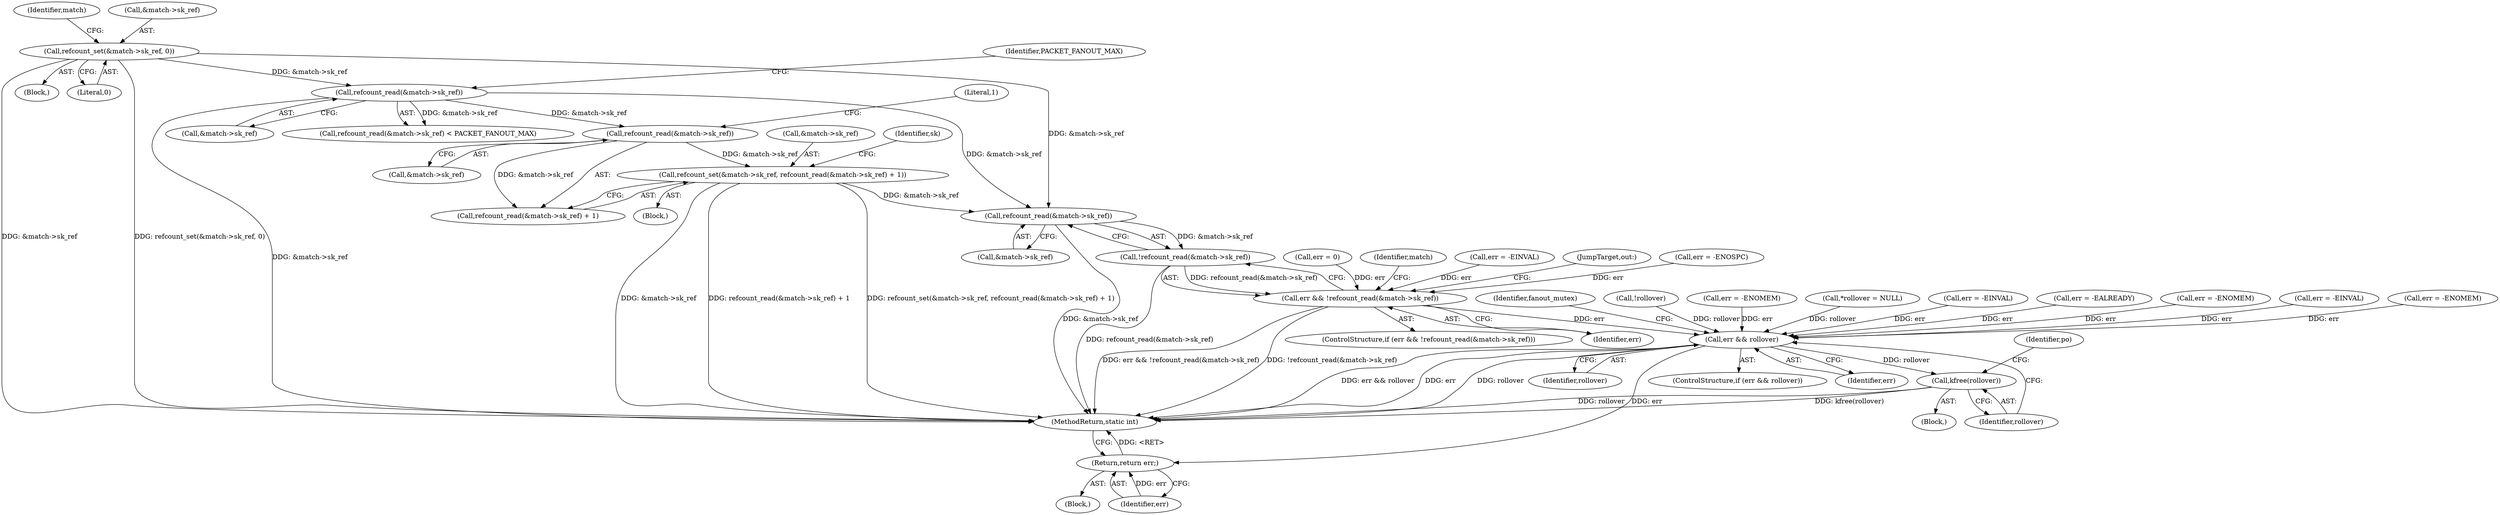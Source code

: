 digraph "0_linux_008ba2a13f2d04c947adc536d19debb8fe66f110@API" {
"1000485" [label="(Call,refcount_read(&match->sk_ref))"];
"1000458" [label="(Call,refcount_set(&match->sk_ref, refcount_read(&match->sk_ref) + 1))"];
"1000464" [label="(Call,refcount_read(&match->sk_ref))"];
"1000441" [label="(Call,refcount_read(&match->sk_ref))"];
"1000333" [label="(Call,refcount_set(&match->sk_ref, 0))"];
"1000484" [label="(Call,!refcount_read(&match->sk_ref))"];
"1000482" [label="(Call,err && !refcount_read(&match->sk_ref))"];
"1000500" [label="(Call,err && rollover)"];
"1000504" [label="(Call,kfree(rollover))"];
"1000514" [label="(Return,return err;)"];
"1000442" [label="(Call,&match->sk_ref)"];
"1000391" [label="(Call,err = -EINVAL)"];
"1000269" [label="(Call,err = -EINVAL)"];
"1000285" [label="(Block,)"];
"1000440" [label="(Call,refcount_read(&match->sk_ref) < PACKET_FANOUT_MAX)"];
"1000482" [label="(Call,err && !refcount_read(&match->sk_ref))"];
"1000502" [label="(Identifier,rollover)"];
"1000505" [label="(Identifier,rollover)"];
"1000485" [label="(Call,refcount_read(&match->sk_ref))"];
"1000514" [label="(Return,return err;)"];
"1000156" [label="(Call,err = -EALREADY)"];
"1000174" [label="(Call,err = -ENOMEM)"];
"1000340" [label="(Identifier,match)"];
"1000464" [label="(Call,refcount_read(&match->sk_ref))"];
"1000463" [label="(Call,refcount_read(&match->sk_ref) + 1)"];
"1000504" [label="(Call,kfree(rollover))"];
"1000447" [label="(Block,)"];
"1000333" [label="(Call,refcount_set(&match->sk_ref, 0))"];
"1000484" [label="(Call,!refcount_read(&match->sk_ref))"];
"1000446" [label="(Identifier,PACKET_FANOUT_MAX)"];
"1000222" [label="(Call,err = -EINVAL)"];
"1000465" [label="(Call,&match->sk_ref)"];
"1000481" [label="(ControlStructure,if (err && !refcount_read(&match->sk_ref)))"];
"1000498" [label="(JumpTarget,out:)"];
"1000234" [label="(Call,err = -ENOMEM)"];
"1000105" [label="(Block,)"];
"1000508" [label="(Identifier,po)"];
"1000500" [label="(Call,err && rollover)"];
"1000483" [label="(Identifier,err)"];
"1000513" [label="(Identifier,fanout_mutex)"];
"1000435" [label="(Call,err = -ENOSPC)"];
"1000473" [label="(Call,err = 0)"];
"1000334" [label="(Call,&match->sk_ref)"];
"1000516" [label="(MethodReturn,static int)"];
"1000459" [label="(Call,&match->sk_ref)"];
"1000338" [label="(Literal,0)"];
"1000186" [label="(Call,!rollover)"];
"1000503" [label="(Block,)"];
"1000499" [label="(ControlStructure,if (err && rollover))"];
"1000471" [label="(Identifier,sk)"];
"1000286" [label="(Call,err = -ENOMEM)"];
"1000515" [label="(Identifier,err)"];
"1000486" [label="(Call,&match->sk_ref)"];
"1000469" [label="(Literal,1)"];
"1000458" [label="(Call,refcount_set(&match->sk_ref, refcount_read(&match->sk_ref) + 1))"];
"1000107" [label="(Call,*rollover = NULL)"];
"1000501" [label="(Identifier,err)"];
"1000441" [label="(Call,refcount_read(&match->sk_ref))"];
"1000494" [label="(Identifier,match)"];
"1000485" -> "1000484"  [label="AST: "];
"1000485" -> "1000486"  [label="CFG: "];
"1000486" -> "1000485"  [label="AST: "];
"1000484" -> "1000485"  [label="CFG: "];
"1000485" -> "1000516"  [label="DDG: &match->sk_ref"];
"1000485" -> "1000484"  [label="DDG: &match->sk_ref"];
"1000458" -> "1000485"  [label="DDG: &match->sk_ref"];
"1000333" -> "1000485"  [label="DDG: &match->sk_ref"];
"1000441" -> "1000485"  [label="DDG: &match->sk_ref"];
"1000458" -> "1000447"  [label="AST: "];
"1000458" -> "1000463"  [label="CFG: "];
"1000459" -> "1000458"  [label="AST: "];
"1000463" -> "1000458"  [label="AST: "];
"1000471" -> "1000458"  [label="CFG: "];
"1000458" -> "1000516"  [label="DDG: &match->sk_ref"];
"1000458" -> "1000516"  [label="DDG: refcount_read(&match->sk_ref) + 1"];
"1000458" -> "1000516"  [label="DDG: refcount_set(&match->sk_ref, refcount_read(&match->sk_ref) + 1)"];
"1000464" -> "1000458"  [label="DDG: &match->sk_ref"];
"1000464" -> "1000463"  [label="AST: "];
"1000464" -> "1000465"  [label="CFG: "];
"1000465" -> "1000464"  [label="AST: "];
"1000469" -> "1000464"  [label="CFG: "];
"1000464" -> "1000463"  [label="DDG: &match->sk_ref"];
"1000441" -> "1000464"  [label="DDG: &match->sk_ref"];
"1000441" -> "1000440"  [label="AST: "];
"1000441" -> "1000442"  [label="CFG: "];
"1000442" -> "1000441"  [label="AST: "];
"1000446" -> "1000441"  [label="CFG: "];
"1000441" -> "1000516"  [label="DDG: &match->sk_ref"];
"1000441" -> "1000440"  [label="DDG: &match->sk_ref"];
"1000333" -> "1000441"  [label="DDG: &match->sk_ref"];
"1000333" -> "1000285"  [label="AST: "];
"1000333" -> "1000338"  [label="CFG: "];
"1000334" -> "1000333"  [label="AST: "];
"1000338" -> "1000333"  [label="AST: "];
"1000340" -> "1000333"  [label="CFG: "];
"1000333" -> "1000516"  [label="DDG: &match->sk_ref"];
"1000333" -> "1000516"  [label="DDG: refcount_set(&match->sk_ref, 0)"];
"1000484" -> "1000482"  [label="AST: "];
"1000482" -> "1000484"  [label="CFG: "];
"1000484" -> "1000516"  [label="DDG: refcount_read(&match->sk_ref)"];
"1000484" -> "1000482"  [label="DDG: refcount_read(&match->sk_ref)"];
"1000482" -> "1000481"  [label="AST: "];
"1000482" -> "1000483"  [label="CFG: "];
"1000483" -> "1000482"  [label="AST: "];
"1000494" -> "1000482"  [label="CFG: "];
"1000498" -> "1000482"  [label="CFG: "];
"1000482" -> "1000516"  [label="DDG: !refcount_read(&match->sk_ref)"];
"1000482" -> "1000516"  [label="DDG: err && !refcount_read(&match->sk_ref)"];
"1000435" -> "1000482"  [label="DDG: err"];
"1000391" -> "1000482"  [label="DDG: err"];
"1000473" -> "1000482"  [label="DDG: err"];
"1000482" -> "1000500"  [label="DDG: err"];
"1000500" -> "1000499"  [label="AST: "];
"1000500" -> "1000501"  [label="CFG: "];
"1000500" -> "1000502"  [label="CFG: "];
"1000501" -> "1000500"  [label="AST: "];
"1000502" -> "1000500"  [label="AST: "];
"1000505" -> "1000500"  [label="CFG: "];
"1000513" -> "1000500"  [label="CFG: "];
"1000500" -> "1000516"  [label="DDG: rollover"];
"1000500" -> "1000516"  [label="DDG: err && rollover"];
"1000500" -> "1000516"  [label="DDG: err"];
"1000222" -> "1000500"  [label="DDG: err"];
"1000234" -> "1000500"  [label="DDG: err"];
"1000269" -> "1000500"  [label="DDG: err"];
"1000174" -> "1000500"  [label="DDG: err"];
"1000156" -> "1000500"  [label="DDG: err"];
"1000286" -> "1000500"  [label="DDG: err"];
"1000186" -> "1000500"  [label="DDG: rollover"];
"1000107" -> "1000500"  [label="DDG: rollover"];
"1000500" -> "1000504"  [label="DDG: rollover"];
"1000500" -> "1000514"  [label="DDG: err"];
"1000504" -> "1000503"  [label="AST: "];
"1000504" -> "1000505"  [label="CFG: "];
"1000505" -> "1000504"  [label="AST: "];
"1000508" -> "1000504"  [label="CFG: "];
"1000504" -> "1000516"  [label="DDG: rollover"];
"1000504" -> "1000516"  [label="DDG: kfree(rollover)"];
"1000514" -> "1000105"  [label="AST: "];
"1000514" -> "1000515"  [label="CFG: "];
"1000515" -> "1000514"  [label="AST: "];
"1000516" -> "1000514"  [label="CFG: "];
"1000514" -> "1000516"  [label="DDG: <RET>"];
"1000515" -> "1000514"  [label="DDG: err"];
}
